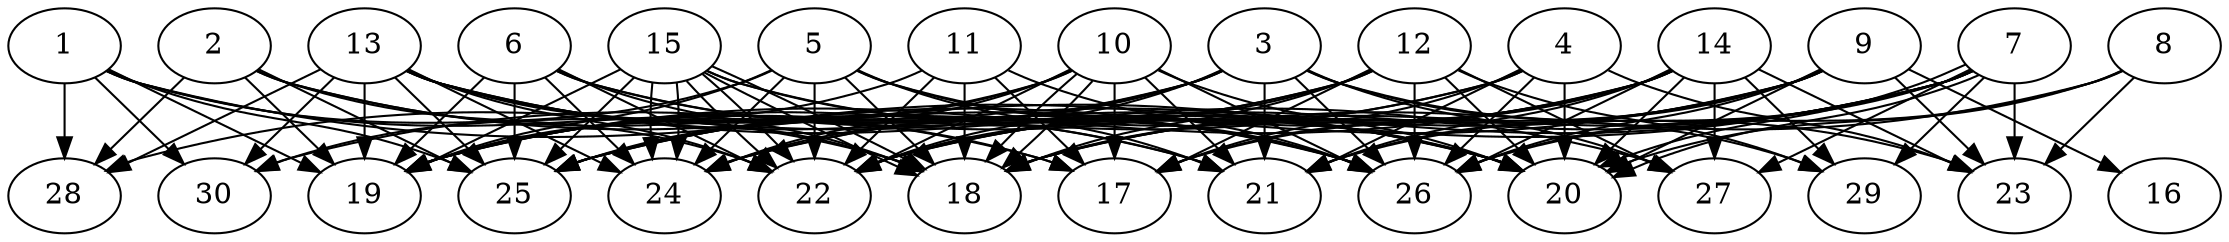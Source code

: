 // DAG automatically generated by daggen at Thu Oct  3 14:04:18 2019
// ./daggen --dot -n 30 --ccr 0.5 --fat 0.9 --regular 0.7 --density 0.9 --mindata 5242880 --maxdata 52428800 
digraph G {
  1 [size="24707072", alpha="0.19", expect_size="12353536"] 
  1 -> 17 [size ="12353536"]
  1 -> 18 [size ="12353536"]
  1 -> 19 [size ="12353536"]
  1 -> 20 [size ="12353536"]
  1 -> 25 [size ="12353536"]
  1 -> 28 [size ="12353536"]
  1 -> 30 [size ="12353536"]
  2 [size="42612736", alpha="0.02", expect_size="21306368"] 
  2 -> 19 [size ="21306368"]
  2 -> 21 [size ="21306368"]
  2 -> 22 [size ="21306368"]
  2 -> 25 [size ="21306368"]
  2 -> 26 [size ="21306368"]
  2 -> 28 [size ="21306368"]
  3 [size="87885824", alpha="0.01", expect_size="43942912"] 
  3 -> 19 [size ="43942912"]
  3 -> 21 [size ="43942912"]
  3 -> 22 [size ="43942912"]
  3 -> 23 [size ="43942912"]
  3 -> 24 [size ="43942912"]
  3 -> 25 [size ="43942912"]
  3 -> 26 [size ="43942912"]
  3 -> 27 [size ="43942912"]
  3 -> 28 [size ="43942912"]
  3 -> 29 [size ="43942912"]
  4 [size="64901120", alpha="0.04", expect_size="32450560"] 
  4 -> 17 [size ="32450560"]
  4 -> 19 [size ="32450560"]
  4 -> 20 [size ="32450560"]
  4 -> 21 [size ="32450560"]
  4 -> 23 [size ="32450560"]
  4 -> 25 [size ="32450560"]
  4 -> 26 [size ="32450560"]
  5 [size="65492992", alpha="0.14", expect_size="32746496"] 
  5 -> 18 [size ="32746496"]
  5 -> 19 [size ="32746496"]
  5 -> 20 [size ="32746496"]
  5 -> 21 [size ="32746496"]
  5 -> 22 [size ="32746496"]
  5 -> 24 [size ="32746496"]
  5 -> 26 [size ="32746496"]
  5 -> 30 [size ="32746496"]
  6 [size="52635648", alpha="0.15", expect_size="26317824"] 
  6 -> 18 [size ="26317824"]
  6 -> 19 [size ="26317824"]
  6 -> 20 [size ="26317824"]
  6 -> 22 [size ="26317824"]
  6 -> 24 [size ="26317824"]
  6 -> 25 [size ="26317824"]
  6 -> 26 [size ="26317824"]
  7 [size="37670912", alpha="0.13", expect_size="18835456"] 
  7 -> 18 [size ="18835456"]
  7 -> 20 [size ="18835456"]
  7 -> 20 [size ="18835456"]
  7 -> 21 [size ="18835456"]
  7 -> 22 [size ="18835456"]
  7 -> 23 [size ="18835456"]
  7 -> 24 [size ="18835456"]
  7 -> 25 [size ="18835456"]
  7 -> 26 [size ="18835456"]
  7 -> 27 [size ="18835456"]
  7 -> 29 [size ="18835456"]
  8 [size="71424000", alpha="0.16", expect_size="35712000"] 
  8 -> 18 [size ="35712000"]
  8 -> 20 [size ="35712000"]
  8 -> 23 [size ="35712000"]
  8 -> 26 [size ="35712000"]
  9 [size="87244800", alpha="0.07", expect_size="43622400"] 
  9 -> 16 [size ="43622400"]
  9 -> 17 [size ="43622400"]
  9 -> 18 [size ="43622400"]
  9 -> 20 [size ="43622400"]
  9 -> 21 [size ="43622400"]
  9 -> 22 [size ="43622400"]
  9 -> 23 [size ="43622400"]
  9 -> 25 [size ="43622400"]
  9 -> 26 [size ="43622400"]
  10 [size="26437632", alpha="0.08", expect_size="13218816"] 
  10 -> 17 [size ="13218816"]
  10 -> 18 [size ="13218816"]
  10 -> 18 [size ="13218816"]
  10 -> 19 [size ="13218816"]
  10 -> 20 [size ="13218816"]
  10 -> 21 [size ="13218816"]
  10 -> 22 [size ="13218816"]
  10 -> 24 [size ="13218816"]
  10 -> 25 [size ="13218816"]
  10 -> 26 [size ="13218816"]
  11 [size="58896384", alpha="0.01", expect_size="29448192"] 
  11 -> 17 [size ="29448192"]
  11 -> 18 [size ="29448192"]
  11 -> 19 [size ="29448192"]
  11 -> 22 [size ="29448192"]
  11 -> 26 [size ="29448192"]
  12 [size="52842496", alpha="0.02", expect_size="26421248"] 
  12 -> 17 [size ="26421248"]
  12 -> 18 [size ="26421248"]
  12 -> 19 [size ="26421248"]
  12 -> 20 [size ="26421248"]
  12 -> 22 [size ="26421248"]
  12 -> 26 [size ="26421248"]
  12 -> 27 [size ="26421248"]
  12 -> 29 [size ="26421248"]
  12 -> 30 [size ="26421248"]
  13 [size="63229952", alpha="0.02", expect_size="31614976"] 
  13 -> 17 [size ="31614976"]
  13 -> 18 [size ="31614976"]
  13 -> 19 [size ="31614976"]
  13 -> 20 [size ="31614976"]
  13 -> 21 [size ="31614976"]
  13 -> 22 [size ="31614976"]
  13 -> 24 [size ="31614976"]
  13 -> 25 [size ="31614976"]
  13 -> 27 [size ="31614976"]
  13 -> 28 [size ="31614976"]
  13 -> 30 [size ="31614976"]
  14 [size="70086656", alpha="0.00", expect_size="35043328"] 
  14 -> 17 [size ="35043328"]
  14 -> 18 [size ="35043328"]
  14 -> 19 [size ="35043328"]
  14 -> 20 [size ="35043328"]
  14 -> 21 [size ="35043328"]
  14 -> 22 [size ="35043328"]
  14 -> 23 [size ="35043328"]
  14 -> 24 [size ="35043328"]
  14 -> 26 [size ="35043328"]
  14 -> 27 [size ="35043328"]
  14 -> 29 [size ="35043328"]
  15 [size="90324992", alpha="0.15", expect_size="45162496"] 
  15 -> 18 [size ="45162496"]
  15 -> 18 [size ="45162496"]
  15 -> 19 [size ="45162496"]
  15 -> 20 [size ="45162496"]
  15 -> 22 [size ="45162496"]
  15 -> 22 [size ="45162496"]
  15 -> 24 [size ="45162496"]
  15 -> 24 [size ="45162496"]
  15 -> 25 [size ="45162496"]
  15 -> 26 [size ="45162496"]
  16 [size="63963136", alpha="0.17", expect_size="31981568"] 
  17 [size="39266304", alpha="0.18", expect_size="19633152"] 
  18 [size="101967872", alpha="0.04", expect_size="50983936"] 
  19 [size="84140032", alpha="0.15", expect_size="42070016"] 
  20 [size="20979712", alpha="0.13", expect_size="10489856"] 
  21 [size="59930624", alpha="0.14", expect_size="29965312"] 
  22 [size="63416320", alpha="0.02", expect_size="31708160"] 
  23 [size="71559168", alpha="0.07", expect_size="35779584"] 
  24 [size="80504832", alpha="0.03", expect_size="40252416"] 
  25 [size="81272832", alpha="0.11", expect_size="40636416"] 
  26 [size="56715264", alpha="0.07", expect_size="28357632"] 
  27 [size="44257280", alpha="0.10", expect_size="22128640"] 
  28 [size="35567616", alpha="0.05", expect_size="17783808"] 
  29 [size="55775232", alpha="0.17", expect_size="27887616"] 
  30 [size="29925376", alpha="0.12", expect_size="14962688"] 
}
